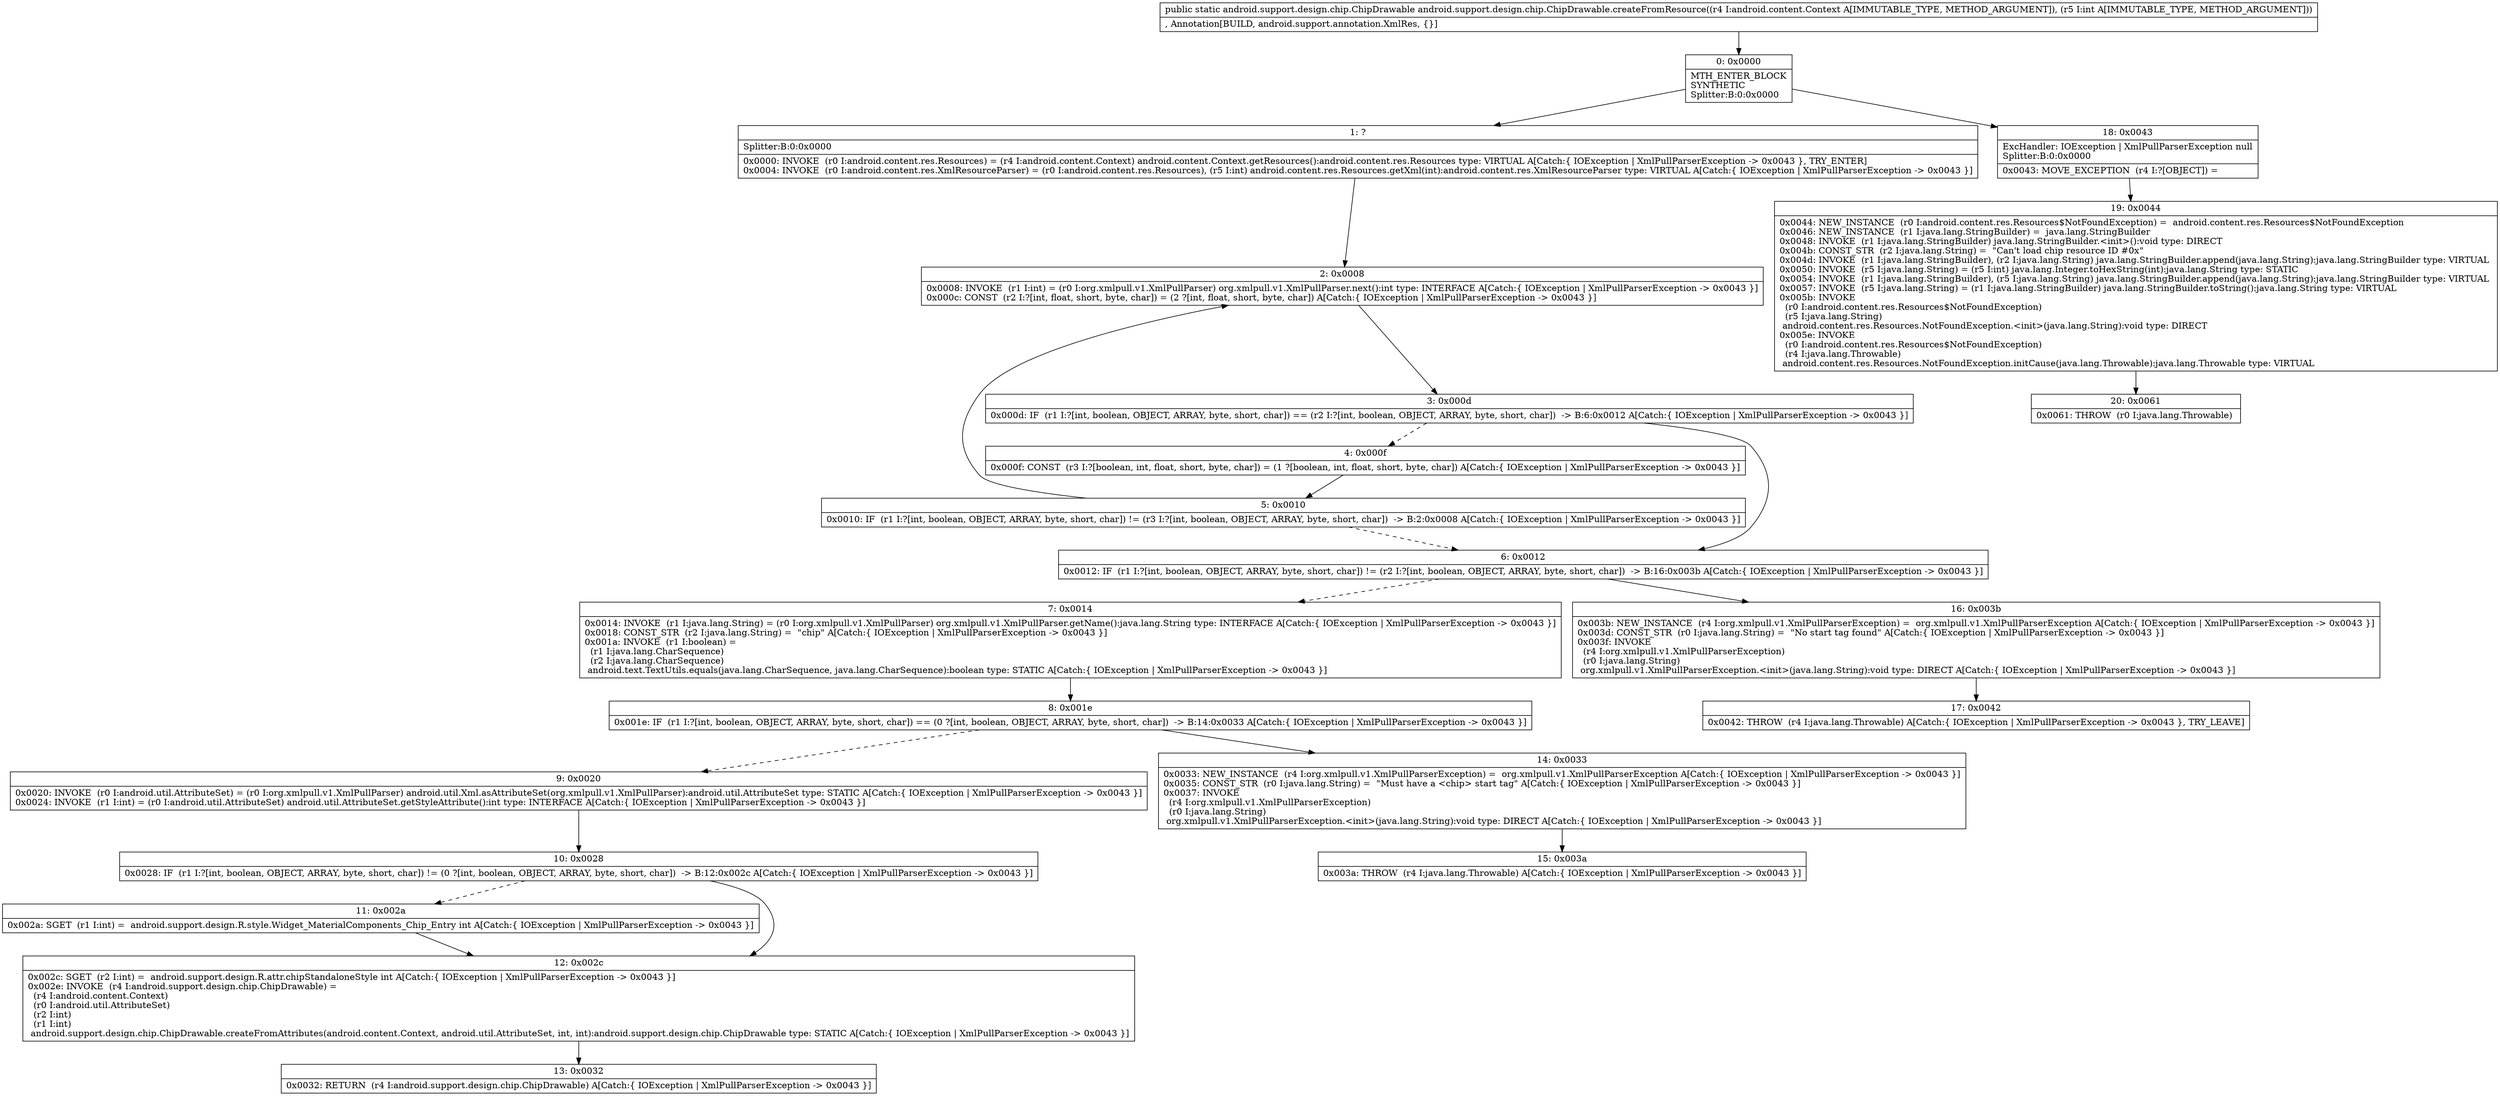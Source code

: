 digraph "CFG forandroid.support.design.chip.ChipDrawable.createFromResource(Landroid\/content\/Context;I)Landroid\/support\/design\/chip\/ChipDrawable;" {
Node_0 [shape=record,label="{0\:\ 0x0000|MTH_ENTER_BLOCK\lSYNTHETIC\lSplitter:B:0:0x0000\l}"];
Node_1 [shape=record,label="{1\:\ ?|Splitter:B:0:0x0000\l|0x0000: INVOKE  (r0 I:android.content.res.Resources) = (r4 I:android.content.Context) android.content.Context.getResources():android.content.res.Resources type: VIRTUAL A[Catch:\{ IOException \| XmlPullParserException \-\> 0x0043 \}, TRY_ENTER]\l0x0004: INVOKE  (r0 I:android.content.res.XmlResourceParser) = (r0 I:android.content.res.Resources), (r5 I:int) android.content.res.Resources.getXml(int):android.content.res.XmlResourceParser type: VIRTUAL A[Catch:\{ IOException \| XmlPullParserException \-\> 0x0043 \}]\l}"];
Node_2 [shape=record,label="{2\:\ 0x0008|0x0008: INVOKE  (r1 I:int) = (r0 I:org.xmlpull.v1.XmlPullParser) org.xmlpull.v1.XmlPullParser.next():int type: INTERFACE A[Catch:\{ IOException \| XmlPullParserException \-\> 0x0043 \}]\l0x000c: CONST  (r2 I:?[int, float, short, byte, char]) = (2 ?[int, float, short, byte, char]) A[Catch:\{ IOException \| XmlPullParserException \-\> 0x0043 \}]\l}"];
Node_3 [shape=record,label="{3\:\ 0x000d|0x000d: IF  (r1 I:?[int, boolean, OBJECT, ARRAY, byte, short, char]) == (r2 I:?[int, boolean, OBJECT, ARRAY, byte, short, char])  \-\> B:6:0x0012 A[Catch:\{ IOException \| XmlPullParserException \-\> 0x0043 \}]\l}"];
Node_4 [shape=record,label="{4\:\ 0x000f|0x000f: CONST  (r3 I:?[boolean, int, float, short, byte, char]) = (1 ?[boolean, int, float, short, byte, char]) A[Catch:\{ IOException \| XmlPullParserException \-\> 0x0043 \}]\l}"];
Node_5 [shape=record,label="{5\:\ 0x0010|0x0010: IF  (r1 I:?[int, boolean, OBJECT, ARRAY, byte, short, char]) != (r3 I:?[int, boolean, OBJECT, ARRAY, byte, short, char])  \-\> B:2:0x0008 A[Catch:\{ IOException \| XmlPullParserException \-\> 0x0043 \}]\l}"];
Node_6 [shape=record,label="{6\:\ 0x0012|0x0012: IF  (r1 I:?[int, boolean, OBJECT, ARRAY, byte, short, char]) != (r2 I:?[int, boolean, OBJECT, ARRAY, byte, short, char])  \-\> B:16:0x003b A[Catch:\{ IOException \| XmlPullParserException \-\> 0x0043 \}]\l}"];
Node_7 [shape=record,label="{7\:\ 0x0014|0x0014: INVOKE  (r1 I:java.lang.String) = (r0 I:org.xmlpull.v1.XmlPullParser) org.xmlpull.v1.XmlPullParser.getName():java.lang.String type: INTERFACE A[Catch:\{ IOException \| XmlPullParserException \-\> 0x0043 \}]\l0x0018: CONST_STR  (r2 I:java.lang.String) =  \"chip\" A[Catch:\{ IOException \| XmlPullParserException \-\> 0x0043 \}]\l0x001a: INVOKE  (r1 I:boolean) = \l  (r1 I:java.lang.CharSequence)\l  (r2 I:java.lang.CharSequence)\l android.text.TextUtils.equals(java.lang.CharSequence, java.lang.CharSequence):boolean type: STATIC A[Catch:\{ IOException \| XmlPullParserException \-\> 0x0043 \}]\l}"];
Node_8 [shape=record,label="{8\:\ 0x001e|0x001e: IF  (r1 I:?[int, boolean, OBJECT, ARRAY, byte, short, char]) == (0 ?[int, boolean, OBJECT, ARRAY, byte, short, char])  \-\> B:14:0x0033 A[Catch:\{ IOException \| XmlPullParserException \-\> 0x0043 \}]\l}"];
Node_9 [shape=record,label="{9\:\ 0x0020|0x0020: INVOKE  (r0 I:android.util.AttributeSet) = (r0 I:org.xmlpull.v1.XmlPullParser) android.util.Xml.asAttributeSet(org.xmlpull.v1.XmlPullParser):android.util.AttributeSet type: STATIC A[Catch:\{ IOException \| XmlPullParserException \-\> 0x0043 \}]\l0x0024: INVOKE  (r1 I:int) = (r0 I:android.util.AttributeSet) android.util.AttributeSet.getStyleAttribute():int type: INTERFACE A[Catch:\{ IOException \| XmlPullParserException \-\> 0x0043 \}]\l}"];
Node_10 [shape=record,label="{10\:\ 0x0028|0x0028: IF  (r1 I:?[int, boolean, OBJECT, ARRAY, byte, short, char]) != (0 ?[int, boolean, OBJECT, ARRAY, byte, short, char])  \-\> B:12:0x002c A[Catch:\{ IOException \| XmlPullParserException \-\> 0x0043 \}]\l}"];
Node_11 [shape=record,label="{11\:\ 0x002a|0x002a: SGET  (r1 I:int) =  android.support.design.R.style.Widget_MaterialComponents_Chip_Entry int A[Catch:\{ IOException \| XmlPullParserException \-\> 0x0043 \}]\l}"];
Node_12 [shape=record,label="{12\:\ 0x002c|0x002c: SGET  (r2 I:int) =  android.support.design.R.attr.chipStandaloneStyle int A[Catch:\{ IOException \| XmlPullParserException \-\> 0x0043 \}]\l0x002e: INVOKE  (r4 I:android.support.design.chip.ChipDrawable) = \l  (r4 I:android.content.Context)\l  (r0 I:android.util.AttributeSet)\l  (r2 I:int)\l  (r1 I:int)\l android.support.design.chip.ChipDrawable.createFromAttributes(android.content.Context, android.util.AttributeSet, int, int):android.support.design.chip.ChipDrawable type: STATIC A[Catch:\{ IOException \| XmlPullParserException \-\> 0x0043 \}]\l}"];
Node_13 [shape=record,label="{13\:\ 0x0032|0x0032: RETURN  (r4 I:android.support.design.chip.ChipDrawable) A[Catch:\{ IOException \| XmlPullParserException \-\> 0x0043 \}]\l}"];
Node_14 [shape=record,label="{14\:\ 0x0033|0x0033: NEW_INSTANCE  (r4 I:org.xmlpull.v1.XmlPullParserException) =  org.xmlpull.v1.XmlPullParserException A[Catch:\{ IOException \| XmlPullParserException \-\> 0x0043 \}]\l0x0035: CONST_STR  (r0 I:java.lang.String) =  \"Must have a \<chip\> start tag\" A[Catch:\{ IOException \| XmlPullParserException \-\> 0x0043 \}]\l0x0037: INVOKE  \l  (r4 I:org.xmlpull.v1.XmlPullParserException)\l  (r0 I:java.lang.String)\l org.xmlpull.v1.XmlPullParserException.\<init\>(java.lang.String):void type: DIRECT A[Catch:\{ IOException \| XmlPullParserException \-\> 0x0043 \}]\l}"];
Node_15 [shape=record,label="{15\:\ 0x003a|0x003a: THROW  (r4 I:java.lang.Throwable) A[Catch:\{ IOException \| XmlPullParserException \-\> 0x0043 \}]\l}"];
Node_16 [shape=record,label="{16\:\ 0x003b|0x003b: NEW_INSTANCE  (r4 I:org.xmlpull.v1.XmlPullParserException) =  org.xmlpull.v1.XmlPullParserException A[Catch:\{ IOException \| XmlPullParserException \-\> 0x0043 \}]\l0x003d: CONST_STR  (r0 I:java.lang.String) =  \"No start tag found\" A[Catch:\{ IOException \| XmlPullParserException \-\> 0x0043 \}]\l0x003f: INVOKE  \l  (r4 I:org.xmlpull.v1.XmlPullParserException)\l  (r0 I:java.lang.String)\l org.xmlpull.v1.XmlPullParserException.\<init\>(java.lang.String):void type: DIRECT A[Catch:\{ IOException \| XmlPullParserException \-\> 0x0043 \}]\l}"];
Node_17 [shape=record,label="{17\:\ 0x0042|0x0042: THROW  (r4 I:java.lang.Throwable) A[Catch:\{ IOException \| XmlPullParserException \-\> 0x0043 \}, TRY_LEAVE]\l}"];
Node_18 [shape=record,label="{18\:\ 0x0043|ExcHandler: IOException \| XmlPullParserException null\lSplitter:B:0:0x0000\l|0x0043: MOVE_EXCEPTION  (r4 I:?[OBJECT]) =  \l}"];
Node_19 [shape=record,label="{19\:\ 0x0044|0x0044: NEW_INSTANCE  (r0 I:android.content.res.Resources$NotFoundException) =  android.content.res.Resources$NotFoundException \l0x0046: NEW_INSTANCE  (r1 I:java.lang.StringBuilder) =  java.lang.StringBuilder \l0x0048: INVOKE  (r1 I:java.lang.StringBuilder) java.lang.StringBuilder.\<init\>():void type: DIRECT \l0x004b: CONST_STR  (r2 I:java.lang.String) =  \"Can't load chip resource ID #0x\" \l0x004d: INVOKE  (r1 I:java.lang.StringBuilder), (r2 I:java.lang.String) java.lang.StringBuilder.append(java.lang.String):java.lang.StringBuilder type: VIRTUAL \l0x0050: INVOKE  (r5 I:java.lang.String) = (r5 I:int) java.lang.Integer.toHexString(int):java.lang.String type: STATIC \l0x0054: INVOKE  (r1 I:java.lang.StringBuilder), (r5 I:java.lang.String) java.lang.StringBuilder.append(java.lang.String):java.lang.StringBuilder type: VIRTUAL \l0x0057: INVOKE  (r5 I:java.lang.String) = (r1 I:java.lang.StringBuilder) java.lang.StringBuilder.toString():java.lang.String type: VIRTUAL \l0x005b: INVOKE  \l  (r0 I:android.content.res.Resources$NotFoundException)\l  (r5 I:java.lang.String)\l android.content.res.Resources.NotFoundException.\<init\>(java.lang.String):void type: DIRECT \l0x005e: INVOKE  \l  (r0 I:android.content.res.Resources$NotFoundException)\l  (r4 I:java.lang.Throwable)\l android.content.res.Resources.NotFoundException.initCause(java.lang.Throwable):java.lang.Throwable type: VIRTUAL \l}"];
Node_20 [shape=record,label="{20\:\ 0x0061|0x0061: THROW  (r0 I:java.lang.Throwable) \l}"];
MethodNode[shape=record,label="{public static android.support.design.chip.ChipDrawable android.support.design.chip.ChipDrawable.createFromResource((r4 I:android.content.Context A[IMMUTABLE_TYPE, METHOD_ARGUMENT]), (r5 I:int A[IMMUTABLE_TYPE, METHOD_ARGUMENT]))  | , Annotation[BUILD, android.support.annotation.XmlRes, \{\}]\l}"];
MethodNode -> Node_0;
Node_0 -> Node_1;
Node_0 -> Node_18;
Node_1 -> Node_2;
Node_2 -> Node_3;
Node_3 -> Node_4[style=dashed];
Node_3 -> Node_6;
Node_4 -> Node_5;
Node_5 -> Node_2;
Node_5 -> Node_6[style=dashed];
Node_6 -> Node_7[style=dashed];
Node_6 -> Node_16;
Node_7 -> Node_8;
Node_8 -> Node_9[style=dashed];
Node_8 -> Node_14;
Node_9 -> Node_10;
Node_10 -> Node_11[style=dashed];
Node_10 -> Node_12;
Node_11 -> Node_12;
Node_12 -> Node_13;
Node_14 -> Node_15;
Node_16 -> Node_17;
Node_18 -> Node_19;
Node_19 -> Node_20;
}


